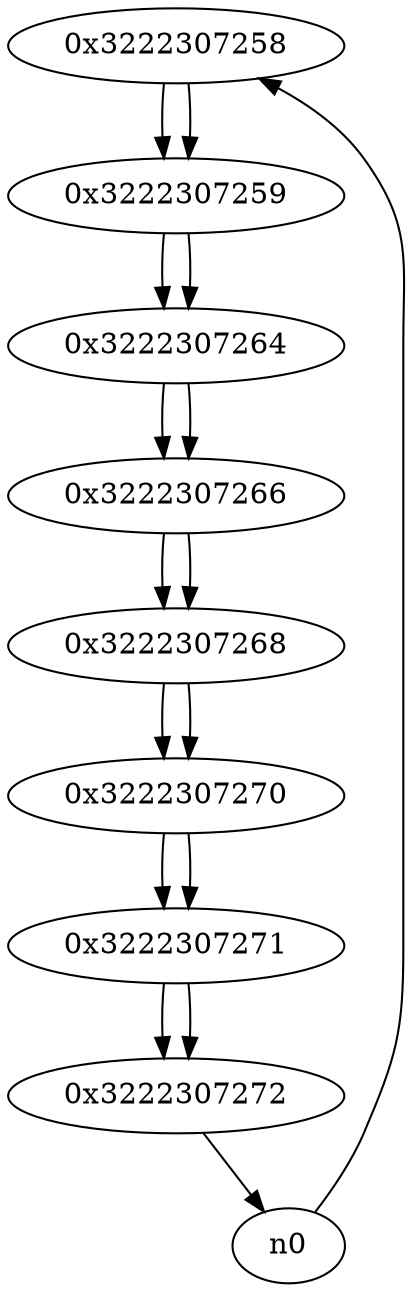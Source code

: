 digraph G{
/* nodes */
  n1 [label="0x3222307258"]
  n2 [label="0x3222307259"]
  n3 [label="0x3222307264"]
  n4 [label="0x3222307266"]
  n5 [label="0x3222307268"]
  n6 [label="0x3222307270"]
  n7 [label="0x3222307271"]
  n8 [label="0x3222307272"]
/* edges */
n1 -> n2;
n0 -> n1;
n2 -> n3;
n1 -> n2;
n3 -> n4;
n2 -> n3;
n4 -> n5;
n3 -> n4;
n5 -> n6;
n4 -> n5;
n6 -> n7;
n5 -> n6;
n7 -> n8;
n6 -> n7;
n8 -> n0;
n7 -> n8;
}
